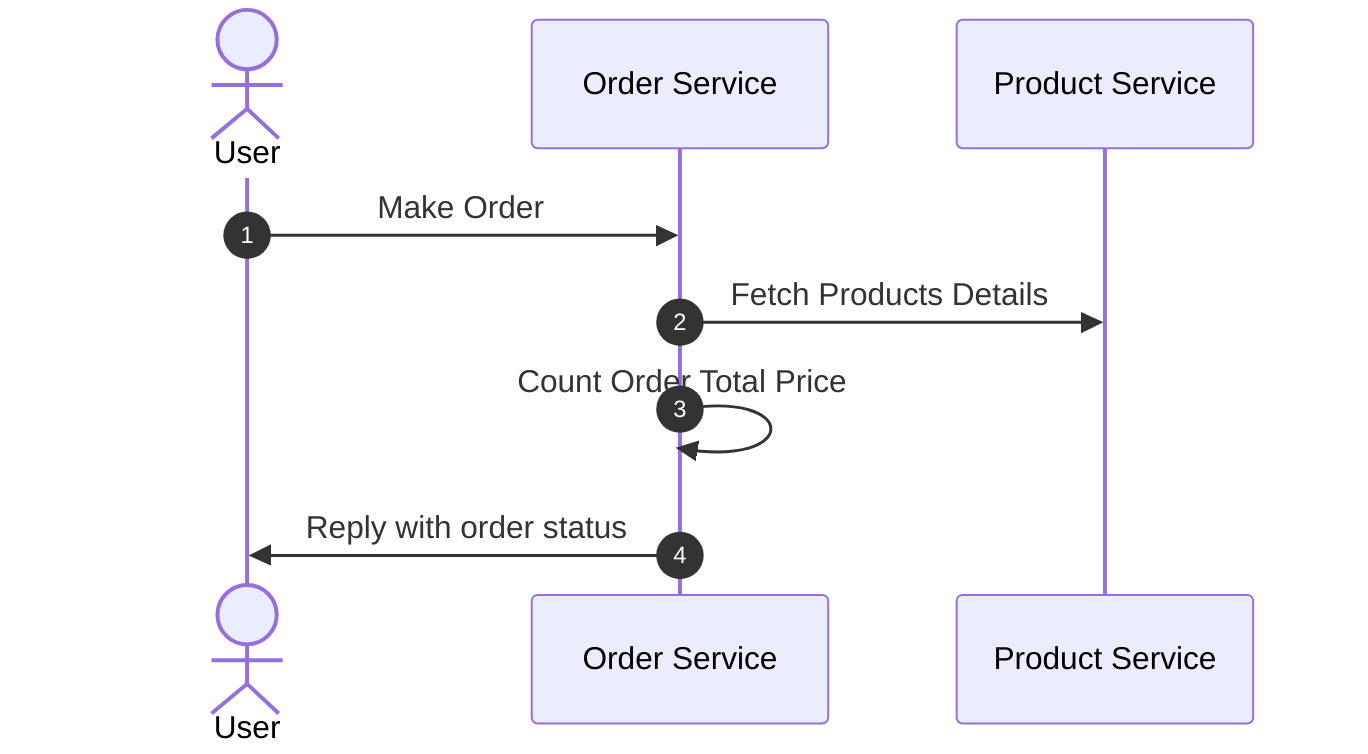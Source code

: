 sequenceDiagram
    autonumber
    actor u as User
    participant ord as Order Service
    participant prd as Product Service
    u->>ord: Make Order
    ord->>prd: Fetch Products Details
    ord->>ord: Count Order Total Price
    ord->>u: Reply with order status